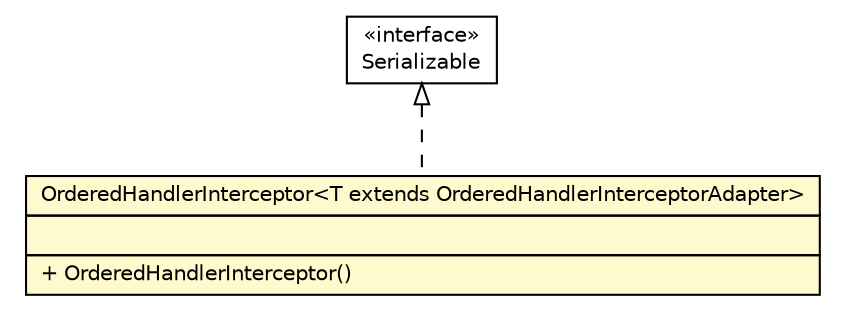 #!/usr/local/bin/dot
#
# Class diagram 
# Generated by UMLGraph version R5_6-24-gf6e263 (http://www.umlgraph.org/)
#

digraph G {
	edge [fontname="Helvetica",fontsize=10,labelfontname="Helvetica",labelfontsize=10];
	node [fontname="Helvetica",fontsize=10,shape=plaintext];
	nodesep=0.25;
	ranksep=0.5;
	// top.infra.web.servlet.handler.OrderedHandlerInterceptor<T extends top.infra.web.servlet.handler.OrderedHandlerInterceptorAdapter>
	c167 [label=<<table title="top.infra.web.servlet.handler.OrderedHandlerInterceptor" border="0" cellborder="1" cellspacing="0" cellpadding="2" port="p" bgcolor="lemonChiffon" href="./OrderedHandlerInterceptor.html">
		<tr><td><table border="0" cellspacing="0" cellpadding="1">
<tr><td align="center" balign="center"> OrderedHandlerInterceptor&lt;T extends OrderedHandlerInterceptorAdapter&gt; </td></tr>
		</table></td></tr>
		<tr><td><table border="0" cellspacing="0" cellpadding="1">
<tr><td align="left" balign="left">  </td></tr>
		</table></td></tr>
		<tr><td><table border="0" cellspacing="0" cellpadding="1">
<tr><td align="left" balign="left"> + OrderedHandlerInterceptor() </td></tr>
		</table></td></tr>
		</table>>, URL="./OrderedHandlerInterceptor.html", fontname="Helvetica", fontcolor="black", fontsize=10.0];
	//top.infra.web.servlet.handler.OrderedHandlerInterceptor<T extends top.infra.web.servlet.handler.OrderedHandlerInterceptorAdapter> implements java.io.Serializable
	c177:p -> c167:p [dir=back,arrowtail=empty,style=dashed];
	// java.io.Serializable
	c177 [label=<<table title="java.io.Serializable" border="0" cellborder="1" cellspacing="0" cellpadding="2" port="p" href="http://java.sun.com/j2se/1.4.2/docs/api/java/io/Serializable.html">
		<tr><td><table border="0" cellspacing="0" cellpadding="1">
<tr><td align="center" balign="center"> &#171;interface&#187; </td></tr>
<tr><td align="center" balign="center"> Serializable </td></tr>
		</table></td></tr>
		</table>>, URL="http://java.sun.com/j2se/1.4.2/docs/api/java/io/Serializable.html", fontname="Helvetica", fontcolor="black", fontsize=10.0];
}


